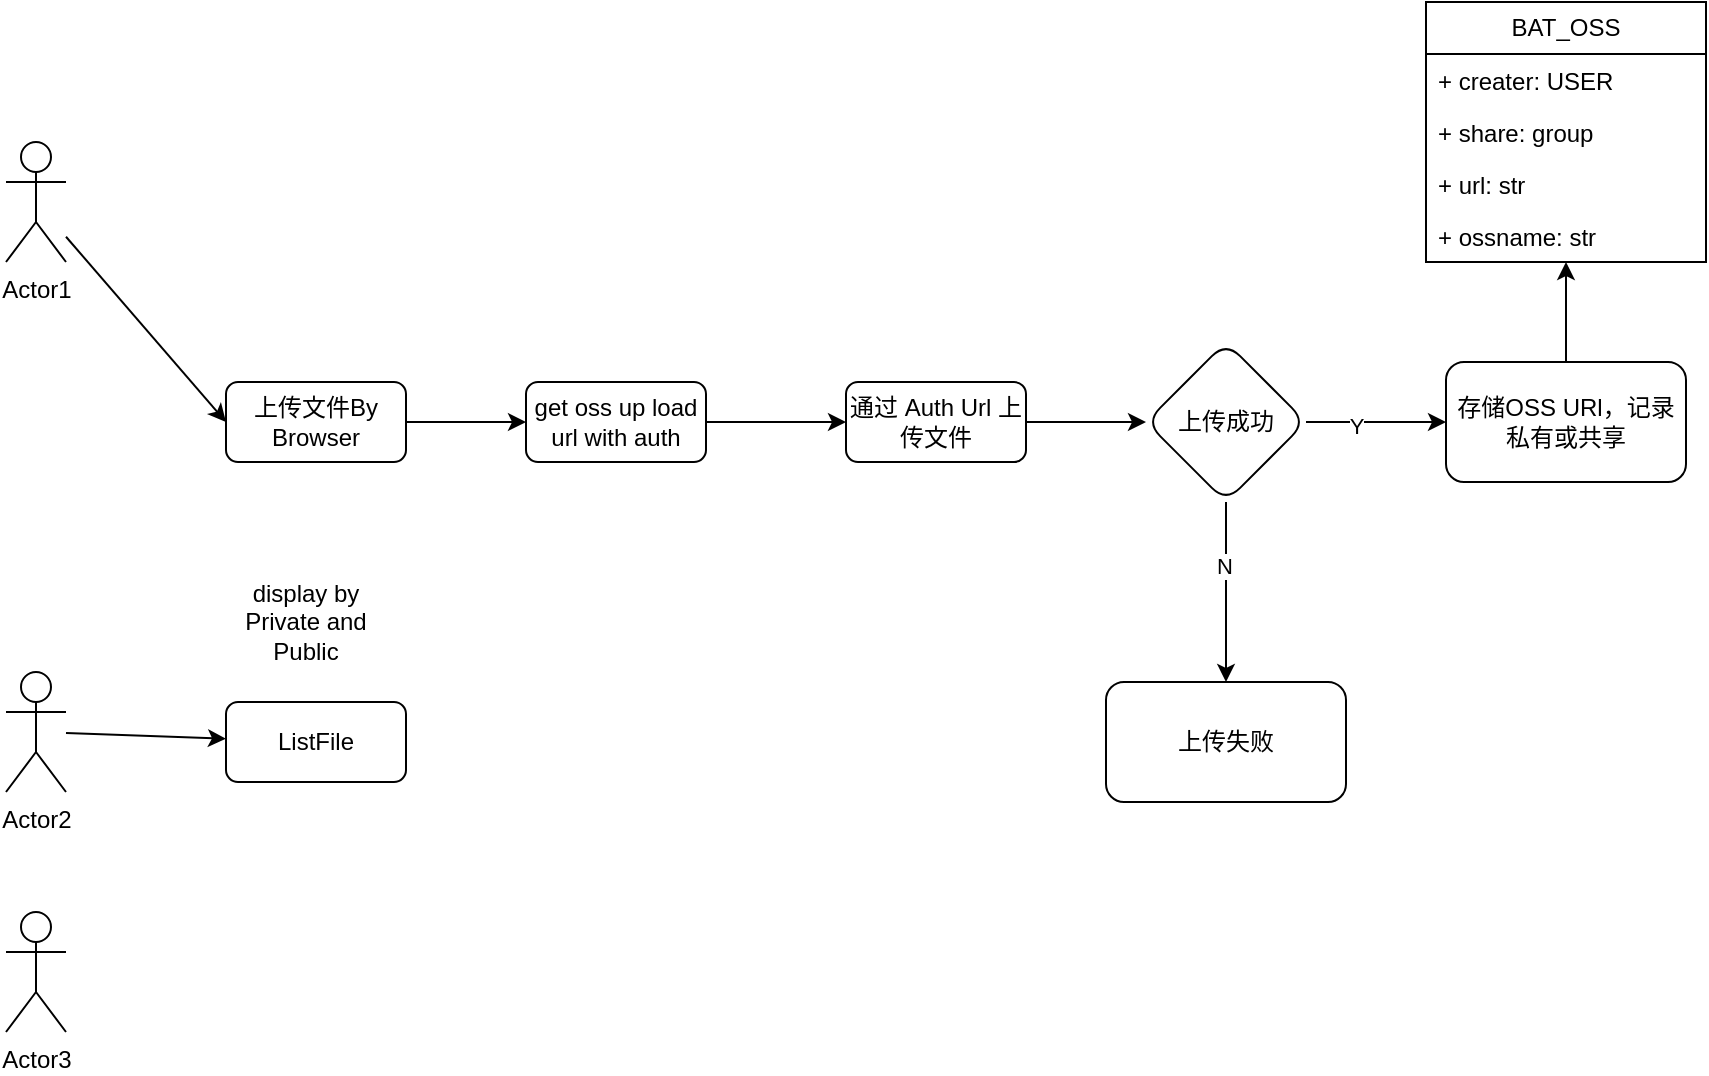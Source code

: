 <mxfile version="21.3.6" type="github">
  <diagram name="第 1 页" id="T5nhlxBBcjZQmFqYQF76">
    <mxGraphModel dx="989" dy="539" grid="1" gridSize="10" guides="1" tooltips="1" connect="1" arrows="1" fold="1" page="1" pageScale="1" pageWidth="827" pageHeight="1169" math="0" shadow="0">
      <root>
        <mxCell id="0" />
        <mxCell id="1" parent="0" />
        <mxCell id="C_uT_jBKD8Ni-PDnoCpX-7" style="rounded=0;orthogonalLoop=1;jettySize=auto;html=1;entryX=0;entryY=0.5;entryDx=0;entryDy=0;" edge="1" parent="1" source="C_uT_jBKD8Ni-PDnoCpX-1" target="C_uT_jBKD8Ni-PDnoCpX-6">
          <mxGeometry relative="1" as="geometry" />
        </mxCell>
        <mxCell id="C_uT_jBKD8Ni-PDnoCpX-1" value="Actor1" style="shape=umlActor;verticalLabelPosition=bottom;verticalAlign=top;html=1;" vertex="1" parent="1">
          <mxGeometry x="90" y="320" width="30" height="60" as="geometry" />
        </mxCell>
        <mxCell id="C_uT_jBKD8Ni-PDnoCpX-30" style="rounded=0;orthogonalLoop=1;jettySize=auto;html=1;" edge="1" parent="1" source="C_uT_jBKD8Ni-PDnoCpX-2" target="C_uT_jBKD8Ni-PDnoCpX-29">
          <mxGeometry relative="1" as="geometry" />
        </mxCell>
        <mxCell id="C_uT_jBKD8Ni-PDnoCpX-2" value="Actor2" style="shape=umlActor;verticalLabelPosition=bottom;verticalAlign=top;html=1;" vertex="1" parent="1">
          <mxGeometry x="90" y="585" width="30" height="60" as="geometry" />
        </mxCell>
        <mxCell id="C_uT_jBKD8Ni-PDnoCpX-3" value="Actor3" style="shape=umlActor;verticalLabelPosition=bottom;verticalAlign=top;html=1;" vertex="1" parent="1">
          <mxGeometry x="90" y="705" width="30" height="60" as="geometry" />
        </mxCell>
        <mxCell id="C_uT_jBKD8Ni-PDnoCpX-9" style="edgeStyle=orthogonalEdgeStyle;rounded=0;orthogonalLoop=1;jettySize=auto;html=1;" edge="1" parent="1" source="C_uT_jBKD8Ni-PDnoCpX-6" target="C_uT_jBKD8Ni-PDnoCpX-8">
          <mxGeometry relative="1" as="geometry" />
        </mxCell>
        <mxCell id="C_uT_jBKD8Ni-PDnoCpX-6" value="上传文件By Browser" style="rounded=1;whiteSpace=wrap;html=1;" vertex="1" parent="1">
          <mxGeometry x="200" y="440" width="90" height="40" as="geometry" />
        </mxCell>
        <mxCell id="C_uT_jBKD8Ni-PDnoCpX-11" style="edgeStyle=orthogonalEdgeStyle;rounded=0;orthogonalLoop=1;jettySize=auto;html=1;" edge="1" parent="1" source="C_uT_jBKD8Ni-PDnoCpX-8" target="C_uT_jBKD8Ni-PDnoCpX-10">
          <mxGeometry relative="1" as="geometry" />
        </mxCell>
        <mxCell id="C_uT_jBKD8Ni-PDnoCpX-8" value="get oss up load url with auth" style="rounded=1;whiteSpace=wrap;html=1;" vertex="1" parent="1">
          <mxGeometry x="350" y="440" width="90" height="40" as="geometry" />
        </mxCell>
        <mxCell id="C_uT_jBKD8Ni-PDnoCpX-13" value="" style="edgeStyle=orthogonalEdgeStyle;rounded=0;orthogonalLoop=1;jettySize=auto;html=1;" edge="1" parent="1" source="C_uT_jBKD8Ni-PDnoCpX-10" target="C_uT_jBKD8Ni-PDnoCpX-12">
          <mxGeometry relative="1" as="geometry" />
        </mxCell>
        <mxCell id="C_uT_jBKD8Ni-PDnoCpX-10" value="通过 Auth Url 上传文件" style="rounded=1;whiteSpace=wrap;html=1;" vertex="1" parent="1">
          <mxGeometry x="510" y="440" width="90" height="40" as="geometry" />
        </mxCell>
        <mxCell id="C_uT_jBKD8Ni-PDnoCpX-15" value="" style="edgeStyle=orthogonalEdgeStyle;rounded=0;orthogonalLoop=1;jettySize=auto;html=1;" edge="1" parent="1" source="C_uT_jBKD8Ni-PDnoCpX-12" target="C_uT_jBKD8Ni-PDnoCpX-14">
          <mxGeometry relative="1" as="geometry" />
        </mxCell>
        <mxCell id="C_uT_jBKD8Ni-PDnoCpX-16" value="Y" style="edgeLabel;html=1;align=center;verticalAlign=middle;resizable=0;points=[];" vertex="1" connectable="0" parent="C_uT_jBKD8Ni-PDnoCpX-15">
          <mxGeometry x="-0.302" y="-2" relative="1" as="geometry">
            <mxPoint as="offset" />
          </mxGeometry>
        </mxCell>
        <mxCell id="C_uT_jBKD8Ni-PDnoCpX-20" value="" style="edgeStyle=orthogonalEdgeStyle;rounded=0;orthogonalLoop=1;jettySize=auto;html=1;" edge="1" parent="1" source="C_uT_jBKD8Ni-PDnoCpX-12" target="C_uT_jBKD8Ni-PDnoCpX-22">
          <mxGeometry relative="1" as="geometry">
            <mxPoint x="700" y="580" as="targetPoint" />
          </mxGeometry>
        </mxCell>
        <mxCell id="C_uT_jBKD8Ni-PDnoCpX-21" value="N" style="edgeLabel;html=1;align=center;verticalAlign=middle;resizable=0;points=[];" vertex="1" connectable="0" parent="C_uT_jBKD8Ni-PDnoCpX-20">
          <mxGeometry x="-0.304" y="-1" relative="1" as="geometry">
            <mxPoint as="offset" />
          </mxGeometry>
        </mxCell>
        <mxCell id="C_uT_jBKD8Ni-PDnoCpX-12" value="上传成功" style="rhombus;whiteSpace=wrap;html=1;rounded=1;" vertex="1" parent="1">
          <mxGeometry x="660" y="420" width="80" height="80" as="geometry" />
        </mxCell>
        <mxCell id="C_uT_jBKD8Ni-PDnoCpX-28" style="rounded=0;orthogonalLoop=1;jettySize=auto;html=1;" edge="1" parent="1" source="C_uT_jBKD8Ni-PDnoCpX-14" target="C_uT_jBKD8Ni-PDnoCpX-23">
          <mxGeometry relative="1" as="geometry" />
        </mxCell>
        <mxCell id="C_uT_jBKD8Ni-PDnoCpX-14" value="存储OSS URl，记录私有或共享" style="whiteSpace=wrap;html=1;rounded=1;" vertex="1" parent="1">
          <mxGeometry x="810" y="430" width="120" height="60" as="geometry" />
        </mxCell>
        <mxCell id="C_uT_jBKD8Ni-PDnoCpX-22" value="上传失败" style="whiteSpace=wrap;html=1;rounded=1;" vertex="1" parent="1">
          <mxGeometry x="640" y="590" width="120" height="60" as="geometry" />
        </mxCell>
        <mxCell id="C_uT_jBKD8Ni-PDnoCpX-23" value="BAT_OSS" style="swimlane;fontStyle=0;childLayout=stackLayout;horizontal=1;startSize=26;fillColor=none;horizontalStack=0;resizeParent=1;resizeParentMax=0;resizeLast=0;collapsible=1;marginBottom=0;whiteSpace=wrap;html=1;" vertex="1" parent="1">
          <mxGeometry x="800" y="250" width="140" height="130" as="geometry" />
        </mxCell>
        <mxCell id="C_uT_jBKD8Ni-PDnoCpX-24" value="+ creater: USER" style="text;strokeColor=none;fillColor=none;align=left;verticalAlign=top;spacingLeft=4;spacingRight=4;overflow=hidden;rotatable=0;points=[[0,0.5],[1,0.5]];portConstraint=eastwest;whiteSpace=wrap;html=1;" vertex="1" parent="C_uT_jBKD8Ni-PDnoCpX-23">
          <mxGeometry y="26" width="140" height="26" as="geometry" />
        </mxCell>
        <mxCell id="C_uT_jBKD8Ni-PDnoCpX-25" value="+ share: group" style="text;strokeColor=none;fillColor=none;align=left;verticalAlign=top;spacingLeft=4;spacingRight=4;overflow=hidden;rotatable=0;points=[[0,0.5],[1,0.5]];portConstraint=eastwest;whiteSpace=wrap;html=1;" vertex="1" parent="C_uT_jBKD8Ni-PDnoCpX-23">
          <mxGeometry y="52" width="140" height="26" as="geometry" />
        </mxCell>
        <mxCell id="C_uT_jBKD8Ni-PDnoCpX-26" value="+ url: str" style="text;strokeColor=none;fillColor=none;align=left;verticalAlign=top;spacingLeft=4;spacingRight=4;overflow=hidden;rotatable=0;points=[[0,0.5],[1,0.5]];portConstraint=eastwest;whiteSpace=wrap;html=1;" vertex="1" parent="C_uT_jBKD8Ni-PDnoCpX-23">
          <mxGeometry y="78" width="140" height="26" as="geometry" />
        </mxCell>
        <mxCell id="C_uT_jBKD8Ni-PDnoCpX-27" value="+ ossname: str" style="text;strokeColor=none;fillColor=none;align=left;verticalAlign=top;spacingLeft=4;spacingRight=4;overflow=hidden;rotatable=0;points=[[0,0.5],[1,0.5]];portConstraint=eastwest;whiteSpace=wrap;html=1;" vertex="1" parent="C_uT_jBKD8Ni-PDnoCpX-23">
          <mxGeometry y="104" width="140" height="26" as="geometry" />
        </mxCell>
        <mxCell id="C_uT_jBKD8Ni-PDnoCpX-29" value="ListFile" style="rounded=1;whiteSpace=wrap;html=1;" vertex="1" parent="1">
          <mxGeometry x="200" y="600" width="90" height="40" as="geometry" />
        </mxCell>
        <mxCell id="C_uT_jBKD8Ni-PDnoCpX-31" value="display by Private and Public" style="text;html=1;strokeColor=none;fillColor=none;align=center;verticalAlign=middle;whiteSpace=wrap;rounded=0;" vertex="1" parent="1">
          <mxGeometry x="200" y="535" width="80" height="50" as="geometry" />
        </mxCell>
      </root>
    </mxGraphModel>
  </diagram>
</mxfile>
